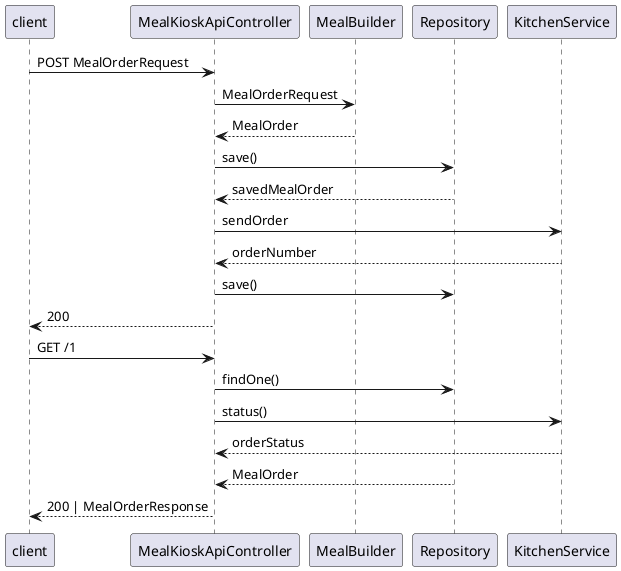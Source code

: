 @startuml
client -> MealKioskApiController: POST MealOrderRequest
MealKioskApiController -> MealBuilder: MealOrderRequest
MealKioskApiController <-- MealBuilder: MealOrder
MealKioskApiController -> Repository: save()
MealKioskApiController <-- Repository: savedMealOrder
MealKioskApiController -> KitchenService: sendOrder
MealKioskApiController <-- KitchenService: orderNumber
MealKioskApiController -> Repository: save()
client <-- MealKioskApiController: 200
client -> MealKioskApiController: GET /1
MealKioskApiController -> Repository: findOne()
MealKioskApiController -> KitchenService: status()
MealKioskApiController <-- KitchenService: orderStatus
MealKioskApiController <-- Repository: MealOrder
client <-- MealKioskApiController: 200 | MealOrderResponse
@enduml